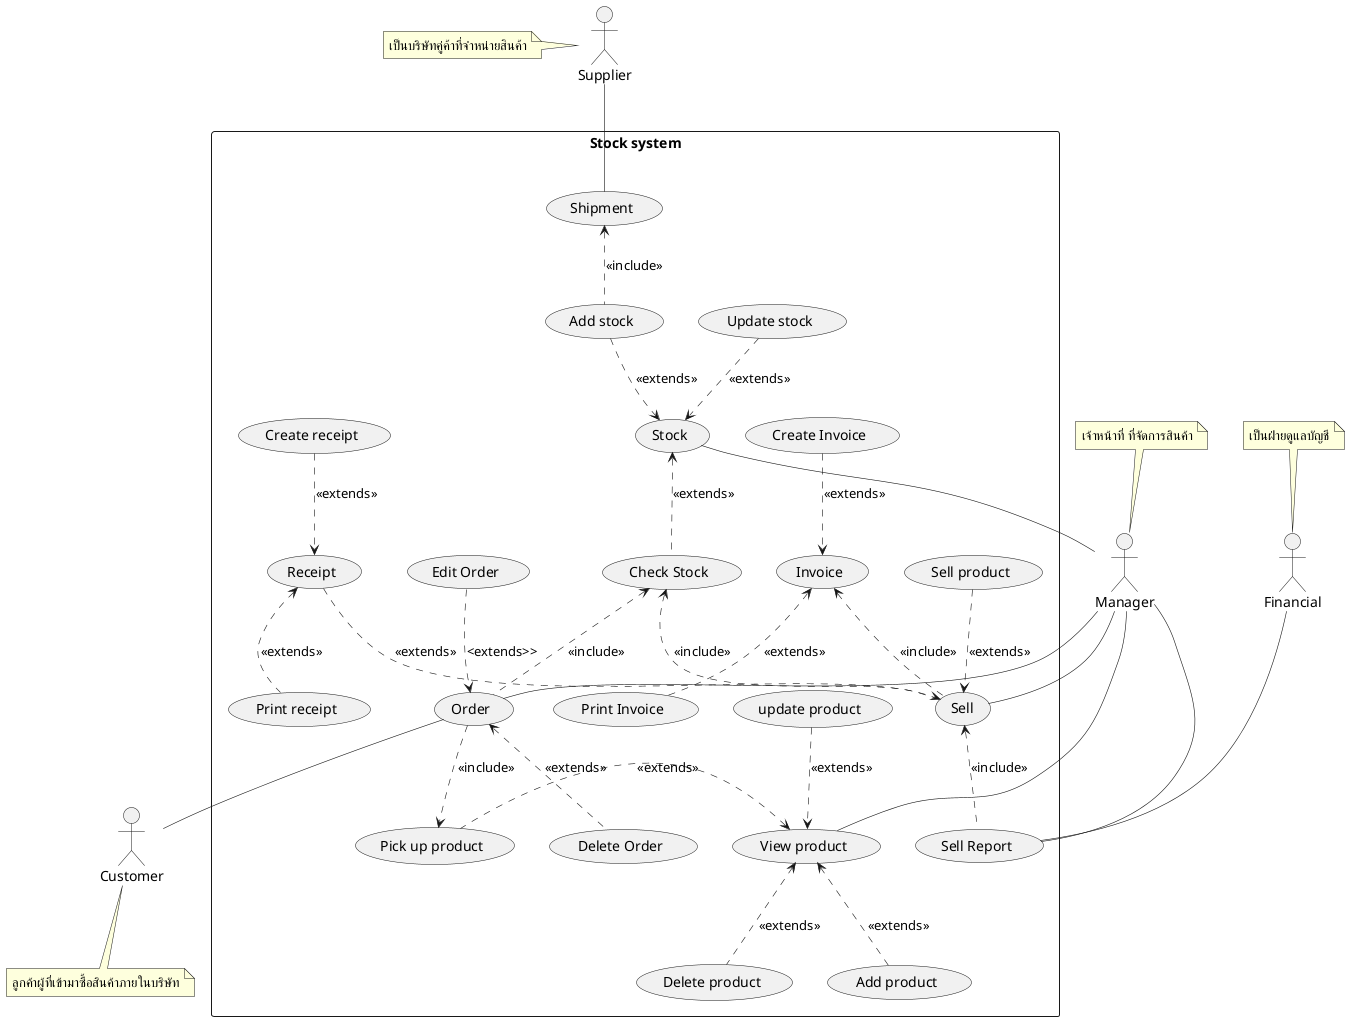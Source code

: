 @startuml
'https://plantuml.com/sequence-diagram
skinparam Arrow{
    Thickness .6
}
skinparam Participant{
    FontColor #efefef
    BorderColor #c0c0c0
}
skinparam Sequence{
    ParticipantBorderThickness .5
    LifeLineBorderColor #8a8a8a
}

' =================== Customer ===================
' role - ผู้ที่เข้ามาเพื่อซื้อสินค้าภายในบริษัท
' duty - ทำให้เกิดการซื้อขายสินค้า
actor Customer as actorCustomer
note bottom of actorCustomer : ลูกค้าผู้ที่เข้ามาซื้อสินค้าภายในบริษัท
' =================== Manager ===================
' role - เจ้าหน้าที่ ที่จัดการสินค้า ให้คงคลังสินค้าอยู่เสมอ
' duty - บริหารจัดการ stock สินค้า ทั้งการจำหน่ายออก และการรับสินค้ารวมถึงการ
' ออกใบสั่งของ การเช็คสินค้าและการทำรายงานต่างๆ
actor Manager as actorManager
note top of actorManager : เจ้าหน้าที่ ที่จัดการสินค้า
' =================== Supplier ===================
' role - เป็นบริษัทคู่ค้าที่จำหน่ายสินค้าหรือวัตถุดิบให้กับบริษัท
' duty - ขายและจัดส่งสินค้าตามใบสั่งของ
actor Supplier as actorSupplier
note left of actorSupplier : เป็นบริษัทคู่ค้าที่จำหน่ายสินค้า
' =================== Financial ===================
' role - เป็นฝ่ายดูแลบัญชีและการเงินของบริษัท
' duty - รับข้อมูลการซื้อและขายสินค้า
actor Financial as actorFinancial
note top of actorFinancial : เป็นฝ่ายดูแลบัญชี

' =================== Stock System ===================
rectangle "Stock system" as stockSystem {

    ' ================ Selling ================
    ' กระบวนการขายสินค้า
    usecase (Sell) as (usecaseSell)
    '    การขายสินค้า
    usecase (Sell product) as (usecaseSellProduct)
    '    การตรวจสอบยอดสินค้า

    '    ออกใบเสร็จ
    usecase (Receipt) as (usecaseReceipt)
    usecase (Print receipt) as (usecasePrintReceipt)
    usecase (Create receipt) as (usecaseCreateReceipt)

    ' ================ Ordering ================
    '    การสั่งซื้อสินค้า
    usecase (Order) as (usecaseOrder)
    usecase (Edit Order) as (usecaseEditOrder)
    usecase (Delete Order) as (usecaseDeleteOrder)

    '    การลงรับสินค้า

    ' ================ Reporting ================
    '   การทำรายงาน
    usecase (Sell Report) as (usecaseSellReport)


    ' ================ Product ================
    '    การสั่งซื้อสินค้า
    usecase (View product) as (usecaseProduct)
    usecase (Add product) as (usecaseAddProduct)
    usecase (update product) as (usecaseUpdateProduct)
    usecase (Delete product) as (usecaseDeleteProduct)

    usecase (Pick up product) as (usecasePickUpProduct)


    usecase (Stock) as (usecaseStock)
    usecase (Check Stock) as (usecaseCheckStock)
    usecase (Add stock) as (usecaseAddStock)
    usecase (Update stock) as (usecaseUpdateStock)



    ' ================ Invoice ================
    usecase (Invoice) as (usecaseInvoice)
    usecase (Create Invoice) as (usecaseCreateInvoice)
    usecase (Print Invoice) as (usecasePrintInvoice)

    ' ================ Shipment ================
    usecase (Shipment) as (usecaseShipment)

    '    ===================== Associate Flow =====================

    '    ================ actor - usecase Flow ================
    '   ความสัมพันธ์ระหว่าง actor และ usecase ในส่วนของการขาย
    actorManager -- (usecaseSell)

    ' ===  ความสัมพันธ์ระหว่าง actor และ usecase ในส่วนของการสั่งซื้อสินค้า ===
    actorManager -left- (usecaseOrder)
    (usecaseOrder) -- actorCustomer

    ' ===  ความสัมพันธ์ระหว่าง actor และ usecase ในส่วนของการสออกรายงาน ===
    actorManager --- (usecaseSellReport)
    actorFinancial --- (usecaseSellReport)

    actorManager -- (usecaseStock)
    actorManager -left- (usecaseProduct)

    actorSupplier -- (usecaseShipment)

    '================ usecase - usecase Flow ================


    (usecaseProduct) <.. (usecaseAddProduct)  : <<extends>>
    (usecaseUpdateProduct) ..> (usecaseProduct) : <<extends>>
    (usecaseProduct) <.. (usecaseDeleteProduct)  : <<extends>>
    (usecasePickUpProduct) .left.> (usecaseProduct) : <<extends>>

    ' ================ Stock ================
    (usecaseAddStock) ..> (usecaseStock) : <<extends>>
    (usecaseStock) <.. (usecaseCheckStock) : <<extends>>
    (usecaseUpdateStock) ..> (usecaseStock) : <<extends>>

    ' ================ Sell ================
    (usecaseSellProduct) ..> (usecaseSell) : <<extends>>
    (usecaseCheckStock) <.. (usecaseSell) : <<include>>

    (usecaseReceipt) ..> (usecaseSell) : <<extends>>

    (usecaseInvoice) <.. (usecaseSell) : <<include>>


    '   การลงรับสินค้า เป็นส่วนหนึ่งของกระบวนการสั่งซื้อสินค้า
    (usecaseOrder) ..> (usecasePickUpProduct) : <<include>>

    '   การปรับปรุงยอดสินค้า เป็นส่วนหนึ่งของกระบวนการสั่งซื้อสินค้า
    (usecaseCheckStock) <.. (usecaseOrder) : <<include>>

    ' ================ Order ================
    (usecaseOrder) <.. (usecaseDeleteOrder) : <<extends>>
    (usecaseEditOrder) ..> (usecaseOrder) : <extends>>


    ' ================ Invoice ================
    (usecaseCreateInvoice) ..> (usecaseInvoice) : <<extends>>
    (usecaseInvoice)  <..   (usecasePrintInvoice): <<extends>>

    ' ================ Receipt ================
    (usecaseCreateReceipt) ..> (usecaseReceipt) : <<extends>>
    (usecaseReceipt)  <..   (usecasePrintReceipt): <<extends>>

    ' ================ Reporting ================
    '   การทำรายงาน

    (usecaseSell) <..  (usecaseSellReport)   : <<include>>

    ' ================ Shipment ================
    (usecaseShipment) <.. (usecaseAddStock) : <<include>>

}

@enduml